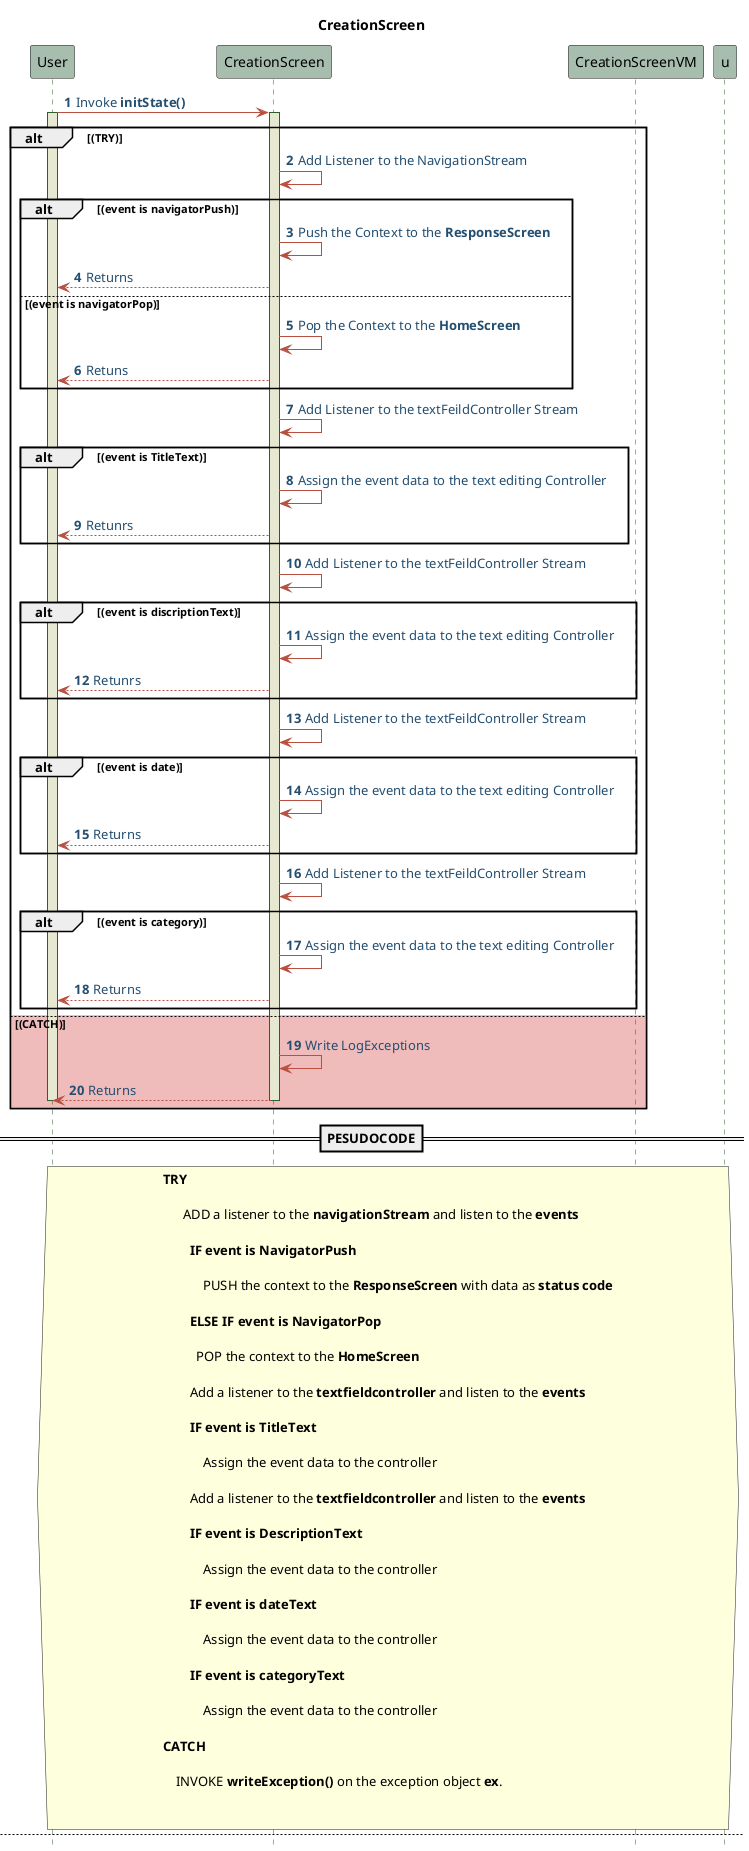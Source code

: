 @startuml Diagram for Creations
!define POSITIVERESPONSE 90EE90
!define NEGATIVEERESPONSE EFBBBB
!define NUETRALRESPONSE F2DC79

skinparam sequence{
    ParticipantBackgroundColor #A7BEAE
    LifeLineBackgroundColor #E7E8D1
    LifeLineBorderColor #2C5F2D
    ActorBackgroundColor #FC766AFF
    ActorBorderColor #FC766AFF
    ArrowColor #B85042
    ArrowFontColor #234E70

}
title CreationScreen
autonumber 1
hide footbox

participant User as c
participant CreationScreen as h
participant CreationScreenVM as hv

c->h:Invoke **initState()**
activate c
activate h
alt  (TRY)
    h->h:Add Listener to the NavigationStream
    alt (event is navigatorPush)
        h->h:Push the Context to the **ResponseScreen** 
        h-->c:Returns
    else (event is navigatorPop)
        h->h:Pop the Context to the **HomeScreen**
        h-->c:Retuns
    end
    h->h:Add Listener to the textFeildController Stream
    alt (event is TitleText)
        h->h:Assign the event data to the text editing Controller
        h-->c:Retunrs
    end
    h->h:Add Listener to the textFeildController Stream
    alt (event is discriptionText)
        h->h:Assign the event data to the text editing Controller
        h-->c:Retunrs
    end
    h->h:Add Listener to the textFeildController Stream
    alt (event is date)
        h->h:Assign the event data to the text editing Controller
        h-->c:Returns
    end
    h->h:Add Listener to the textFeildController Stream
    alt (event is category)
        h->h:Assign the event data to the text editing Controller
        h-->c:Returns
    end

else #NEGATIVEERESPONSE (CATCH)
    h->h:Write LogExceptions
    h-->c:Returns
    deactivate h
    deactivate c
end

==PESUDOCODE==
hnote across
    **TRY**
    
          ADD a listener to the **navigationStream** and listen to the **events**

            **IF event is NavigatorPush**
            
                PUSH the context to the **ResponseScreen** with data as **status code**

            **ELSE IF event is NavigatorPop**

              POP the context to the **HomeScreen**

            Add a listener to the **textfieldcontroller** and listen to the **events**

            **IF event is TitleText**

                Assign the event data to the controller  

            Add a listener to the **textfieldcontroller** and listen to the **events** 
            
            **IF event is DescriptionText**

                Assign the event data to the controller

            **IF event is dateText**

                Assign the event data to the controller
            
            **IF event is categoryText**

                Assign the event data to the controller

    **CATCH**

        INVOKE **writeException()** on the exception object **ex**.


endnote


newpage
autonumber 1
hide footbox
c->h:Invoke **dispose()**
activate c
activate h
alt  (TRY)
    h->h:Dispose the **Instance** of the CreationScreen
    h->h:Dispose the **navigationStream**
    h->h:Dispose the **TextEditingContoller**
    h-->c:Returns
else #NEGATIVEERESPONSE (CATCH)
    h->h:Write LogExceptions
    h-->c:Returns
    deactivate h
    deactivate u
end
deactivate h
deactivate c

==PESUDOCODE==
hnote across

    DISPOSE the **Instance** using **dispose()** method

    DISPOSE the **navigationStream** using **dispose()** method

    DISPOSE the **TextEditingContoller** using **dispose()** method 


endnote

newpage
autonumber 1
hide footbox
c->h:'CREATE' button.Clicked
activate c
activate h
h->hv:Invoke **createNews()**
activate hv
hv-->h:Returns
deactivate hv
h-->c:Display the **ResponseScreen**
deactivate h
deactivate c

==PESUDOCODE==
hnote across


        INVOKE **createNews()** in the CreationScreen class 


endnote

newpage
autonumber 1
hide footbox
c->h:'GoBack' button.Clicked
activate c
activate h
h->hv:Invoke **navigateToHomeScreen()**
activate hv
hv-->h:Returns
deactivate hv
h-->c:Displays The **HomeScreen**
deactivate h
deactivate c


==PESUDOCODE==
hnote across


        INVOKE **navigateToCreationScreen()** in the CreationScreen class 


endnote



@enduml